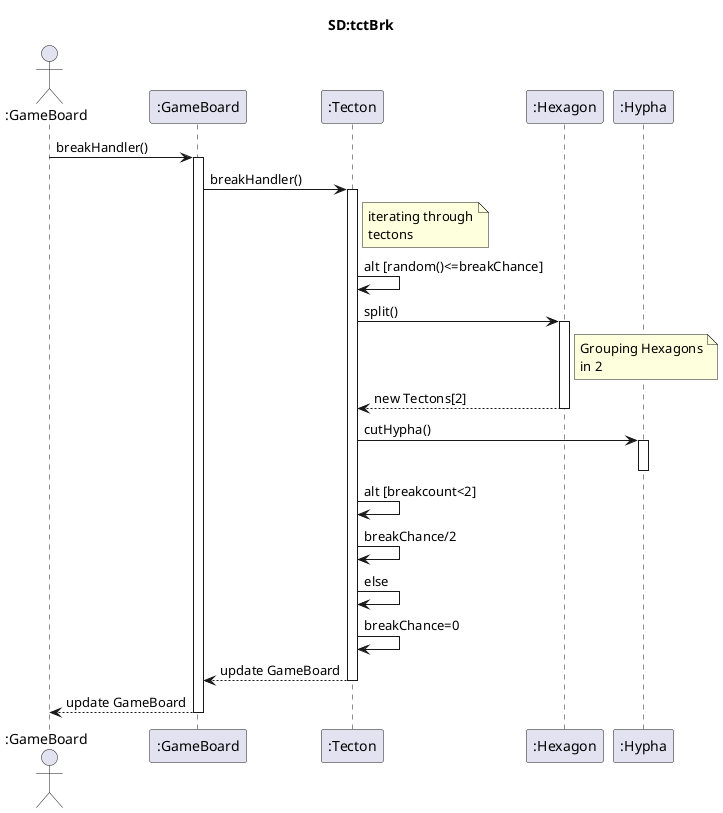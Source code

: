 @startuml SD_tctBrk

title SD:tctBrk

actor ":GameBoard" as Actor
participant ":GameBoard" as GameBoard
participant ":Tecton" as Tecton
participant ":Hexagon" as Hexagon
participant ":Hypha" as Hypha

Actor -> GameBoard: breakHandler()
activate GameBoard

GameBoard -> Tecton: breakHandler()
activate Tecton

note right of Tecton: iterating through\ntectons

Tecton -> Tecton: alt [random()<=breakChance]
Tecton -> Hexagon: split()
activate Hexagon

note right of Hexagon: Grouping Hexagons\nin 2

Hexagon --> Tecton: new Tectons[2]
deactivate Hexagon

Tecton -> Hypha: cutHypha()
activate Hypha
deactivate Hypha

Tecton -> Tecton: alt [breakcount<2]
Tecton -> Tecton: breakChance/2

Tecton -> Tecton: else
Tecton -> Tecton: breakChance=0

Tecton --> GameBoard: update GameBoard
deactivate Tecton

GameBoard --> Actor: update GameBoard
deactivate GameBoard
@enduml